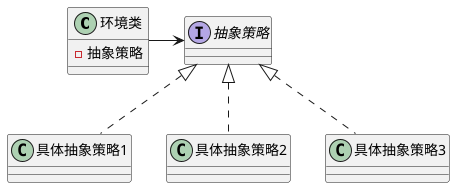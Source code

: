 @startuml
class 环境类{
    - 抽象策略
}
interface 抽象策略
class 具体抽象策略1
class 具体抽象策略2
class 具体抽象策略3

环境类 -r-> 抽象策略
具体抽象策略1 -u.|> 抽象策略
具体抽象策略2 -u.|> 抽象策略
具体抽象策略3 -u.|> 抽象策略
@enduml

